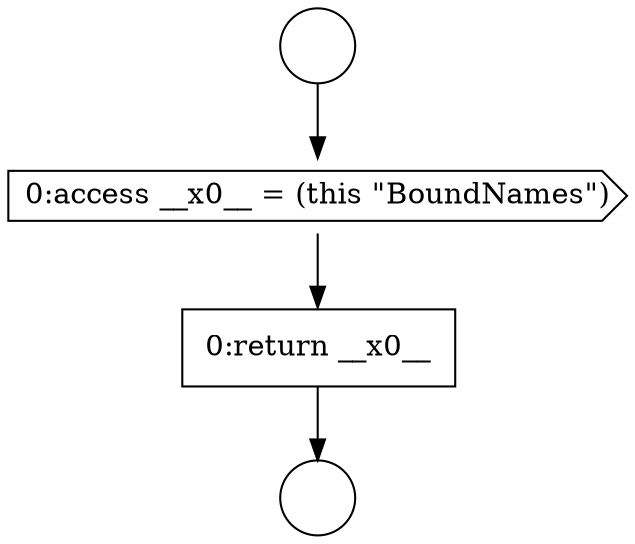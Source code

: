 digraph {
  node9720 [shape=circle label=" " color="black" fillcolor="white" style=filled]
  node9722 [shape=cds, label=<<font color="black">0:access __x0__ = (this &quot;BoundNames&quot;)</font>> color="black" fillcolor="white" style=filled]
  node9723 [shape=none, margin=0, label=<<font color="black">
    <table border="0" cellborder="1" cellspacing="0" cellpadding="10">
      <tr><td align="left">0:return __x0__</td></tr>
    </table>
  </font>> color="black" fillcolor="white" style=filled]
  node9721 [shape=circle label=" " color="black" fillcolor="white" style=filled]
  node9720 -> node9722 [ color="black"]
  node9722 -> node9723 [ color="black"]
  node9723 -> node9721 [ color="black"]
}
